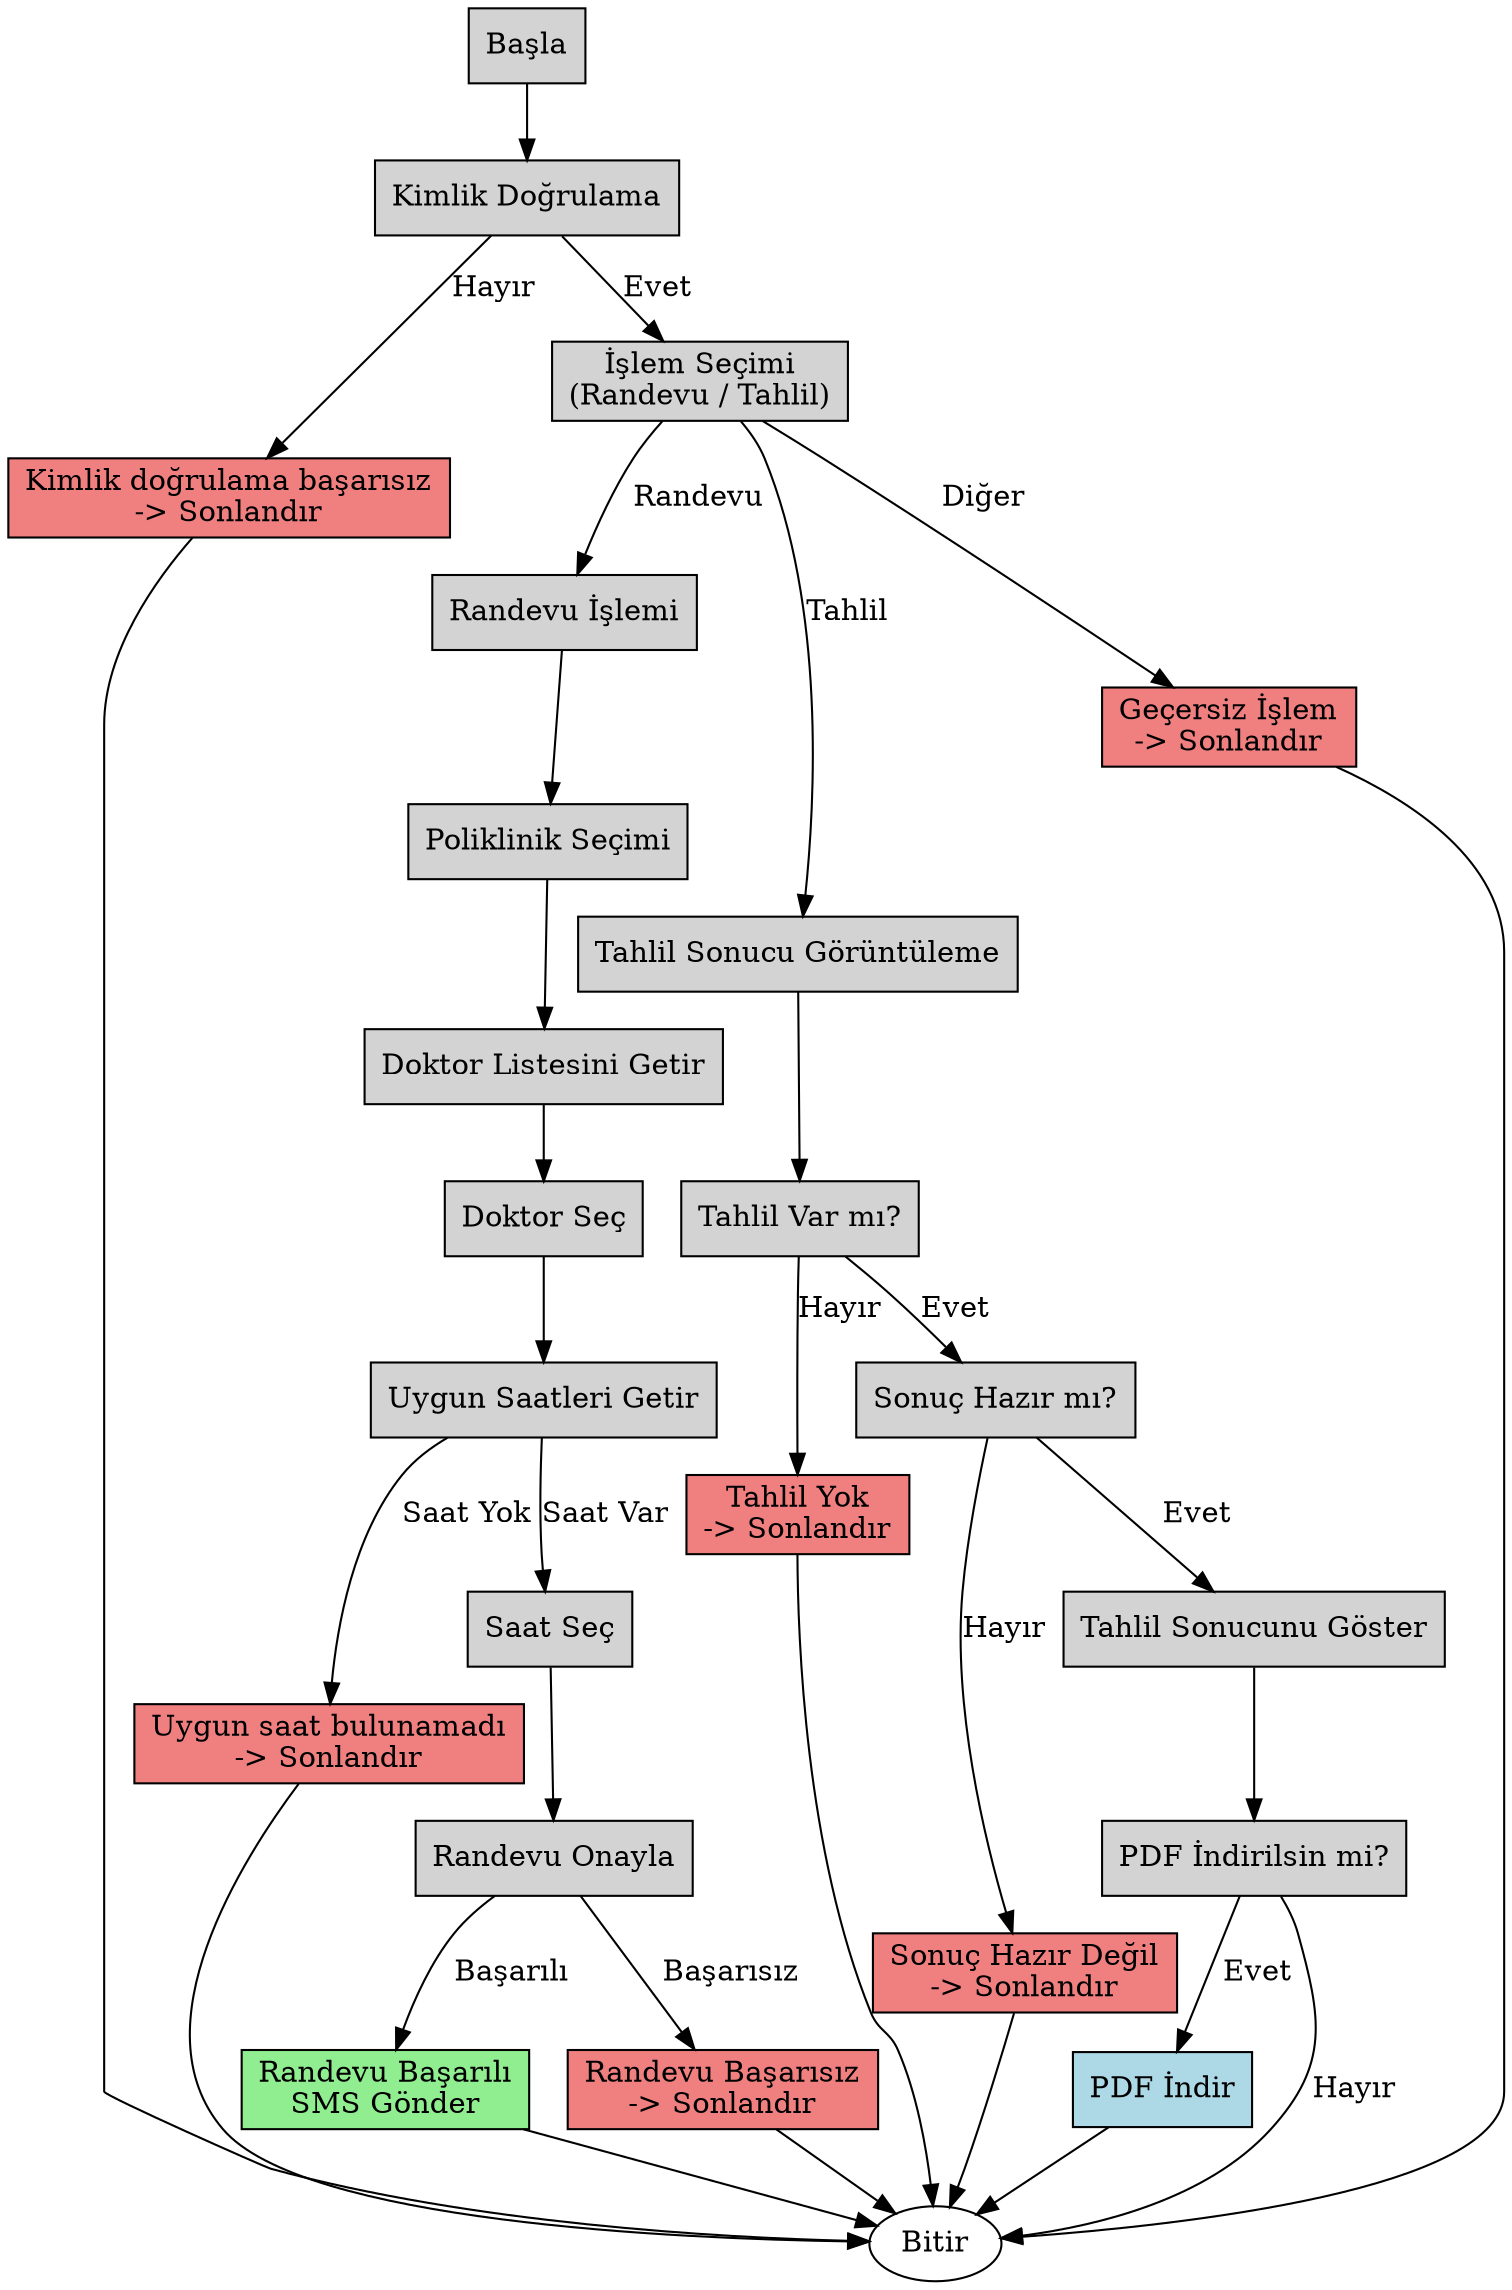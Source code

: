 digraph HastaneSistemi {
    rankdir=TB;
    node [shape=box, style=filled, fillcolor=lightgray];

    Start [label="Başla"];
    Kimlik [label="Kimlik Doğrulama"];
    KimlikHata [label="Kimlik doğrulama başarısız\n-> Sonlandır", fillcolor=lightcoral];
    IslemSec [label="İşlem Seçimi\n(Randevu / Tahlil)"];
    
    // Randevu Akışı
    Randevu [label="Randevu İşlemi"];
    Poliklinik [label="Poliklinik Seçimi"];
    DoktorList [label="Doktor Listesini Getir"];
    DoktorSec [label="Doktor Seç"];
    Saatler [label="Uygun Saatleri Getir"];
    SaatYok [label="Uygun saat bulunamadı\n-> Sonlandır", fillcolor=lightcoral];
    SaatSec [label="Saat Seç"];
    RandevuOnay [label="Randevu Onayla"];
    RandevuBasarili [label="Randevu Başarılı\nSMS Gönder", fillcolor=lightgreen];
    RandevuBasarisiz [label="Randevu Başarısız\n-> Sonlandır", fillcolor=lightcoral];

    // Tahlil Akışı
    Tahlil [label="Tahlil Sonucu Görüntüleme"];
    TahlilVarmi [label="Tahlil Var mı?"];
    TahlilYok [label="Tahlil Yok\n-> Sonlandır", fillcolor=lightcoral];
    SonucHazir [label="Sonuç Hazır mı?"];
    SonucBekle [label="Sonuç Hazır Değil\n-> Sonlandır", fillcolor=lightcoral];
    SonucuGoster [label="Tahlil Sonucunu Göster"];
    PDFSor [label="PDF İndirilsin mi?"];
    PDFindir [label="PDF İndir", fillcolor=lightblue];

    Gecersiz [label="Geçersiz İşlem\n-> Sonlandır", fillcolor=lightcoral];
    End [label="Bitir", shape=oval, fillcolor=white];

    // Akış bağlantıları
    Start -> Kimlik;
    Kimlik -> KimlikHata [label="Hayır"];
    Kimlik -> IslemSec [label="Evet"];

    // İşlem seçimi dalları
    IslemSec -> Randevu [label="Randevu"];
    Randevu -> Poliklinik;
    Poliklinik -> DoktorList;
    DoktorList -> DoktorSec;
    DoktorSec -> Saatler;
    Saatler -> SaatYok [label="Saat Yok"];
    Saatler -> SaatSec [label="Saat Var"];
    SaatSec -> RandevuOnay;
    RandevuOnay -> RandevuBasarili [label="Başarılı"];
    RandevuOnay -> RandevuBasarisiz [label="Başarısız"];
    RandevuBasarili -> End;
    RandevuBasarisiz -> End;
    SaatYok -> End;

    IslemSec -> Tahlil [label="Tahlil"];
    Tahlil -> TahlilVarmi;
    TahlilVarmi -> TahlilYok [label="Hayır"];
    TahlilVarmi -> SonucHazir [label="Evet"];
    SonucHazir -> SonucBekle [label="Hayır"];
    SonucHazir -> SonucuGoster [label="Evet"];
    SonucuGoster -> PDFSor;
    PDFSor -> PDFindir [label="Evet"];
    PDFSor -> End [label="Hayır"];
    PDFindir -> End;
    SonucBekle -> End;
    TahlilYok -> End;

    IslemSec -> Gecersiz [label="Diğer"];
    Gecersiz -> End;
    KimlikHata -> End;
}

